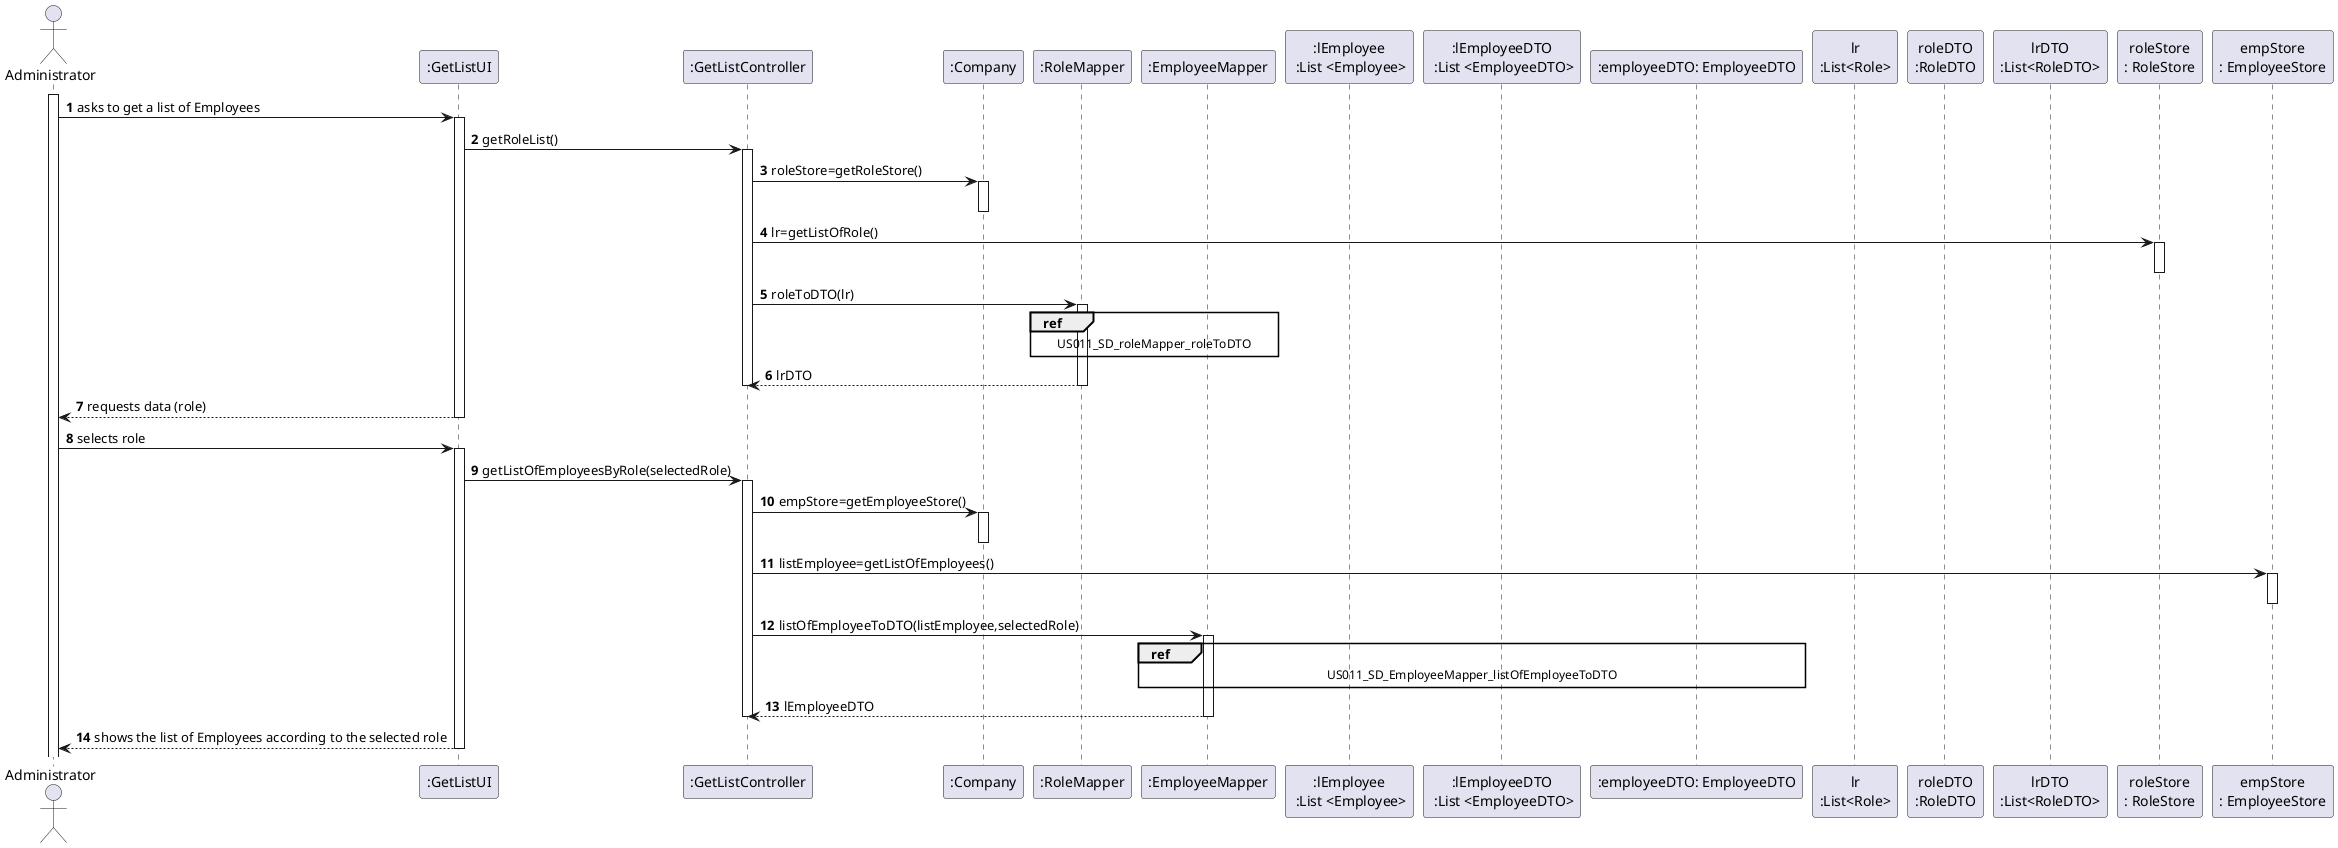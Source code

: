 @startuml
autonumber
'hide footbox
actor "Administrator" as ADM

participant ":GetListUI" as UI
participant ":GetListController" as CTRL
participant ":Company" as ORG
participant ":RoleMapper" as ROLE_MAPPER
participant ":EmployeeMapper" as EMPLOYEE_MAPPER
participant ":lEmployee\n :List <Employee>" as LIST_EMPLOYEE
participant ":lEmployeeDTO\n :List <EmployeeDTO>" as LIST_EMPLOYEE_DTO
participant ":employeeDTO: EmployeeDTO" as EMPLOYEE_DTO
participant "lr\n:List<Role>" as LIST_CRT
participant "roleDTO\n:RoleDTO" as ROLE_DTO
participant "lrDTO\n:List<RoleDTO>" as listCRT_DTO
participant "roleStore\n: RoleStore" as roleStore
participant "empStore\n: EmployeeStore" as empStore



activate ADM
ADM -> UI : asks to get a list of Employees
activate UI

UI-> CTRL :getRoleList()
activate CTRL
CTRL -> ORG: roleStore=getRoleStore()
activate ORG
deactivate ORG
CTRL -> roleStore: lr=getListOfRole()
activate roleStore
deactivate roleStore
CTRL -> ROLE_MAPPER :roleToDTO(lr)
activate ROLE_MAPPER

ref over EMPLOYEE_MAPPER,ROLE_MAPPER[[US011_SD_roleMapper_roleToDTO.puml]]:US011_SD_roleMapper_roleToDTO
CTRL <-- ROLE_MAPPER : lrDTO
deactivate ROLE_MAPPER



deactivate CTRL


UI --> ADM : requests data (role)
deactivate UI

ADM -> UI : selects role
activate UI

UI -> CTRL : getListOfEmployeesByRole(selectedRole)
activate CTRL
CTRL -> ORG : empStore=getEmployeeStore()
activate ORG
deactivate ORG


CTRL -> empStore : listEmployee=getListOfEmployees()
activate empStore
deactivate empStore

CTRL -> EMPLOYEE_MAPPER : listOfEmployeeToDTO(listEmployee,selectedRole)

activate EMPLOYEE_MAPPER
ref over EMPLOYEE_MAPPER,EMPLOYEE_DTO [[US011_SD_EmployeeMapper_listOfEmployeeToDTO.puml]]:US011_SD_EmployeeMapper_listOfEmployeeToDTO
 CTRL <-- EMPLOYEE_MAPPER : lEmployeeDTO
deactivate EMPLOYEE_MAPPER



deactivate CTRL

deactivate ORG

UI --> ADM : shows the list of Employees according to the selected role
deactivate UI


@enduml